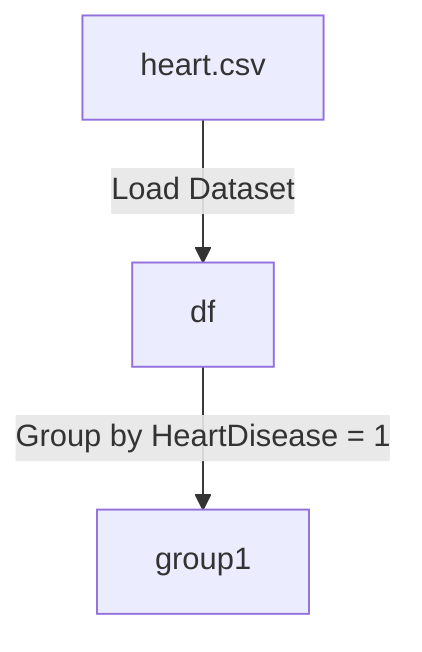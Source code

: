 graph TD
    A["heart.csv"] -->|"Load Dataset"| B["df"]
    B["df"] -->|"Group by HeartDisease = 1"| C["group1"]